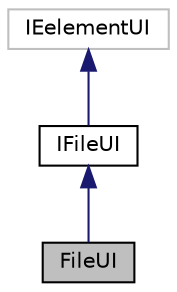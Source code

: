 digraph "FileUI"
{
  edge [fontname="Helvetica",fontsize="10",labelfontname="Helvetica",labelfontsize="10"];
  node [fontname="Helvetica",fontsize="10",shape=record];
  Node1 [label="FileUI",height=0.2,width=0.4,color="black", fillcolor="grey75", style="filled", fontcolor="black"];
  Node2 -> Node1 [dir="back",color="midnightblue",fontsize="10",style="solid"];
  Node2 [label="IFileUI",height=0.2,width=0.4,color="black", fillcolor="white", style="filled",URL="$interface_i_file_u_i.html"];
  Node3 -> Node2 [dir="back",color="midnightblue",fontsize="10",style="solid"];
  Node3 [label="IEelementUI",height=0.2,width=0.4,color="grey75", fillcolor="white", style="filled"];
}
